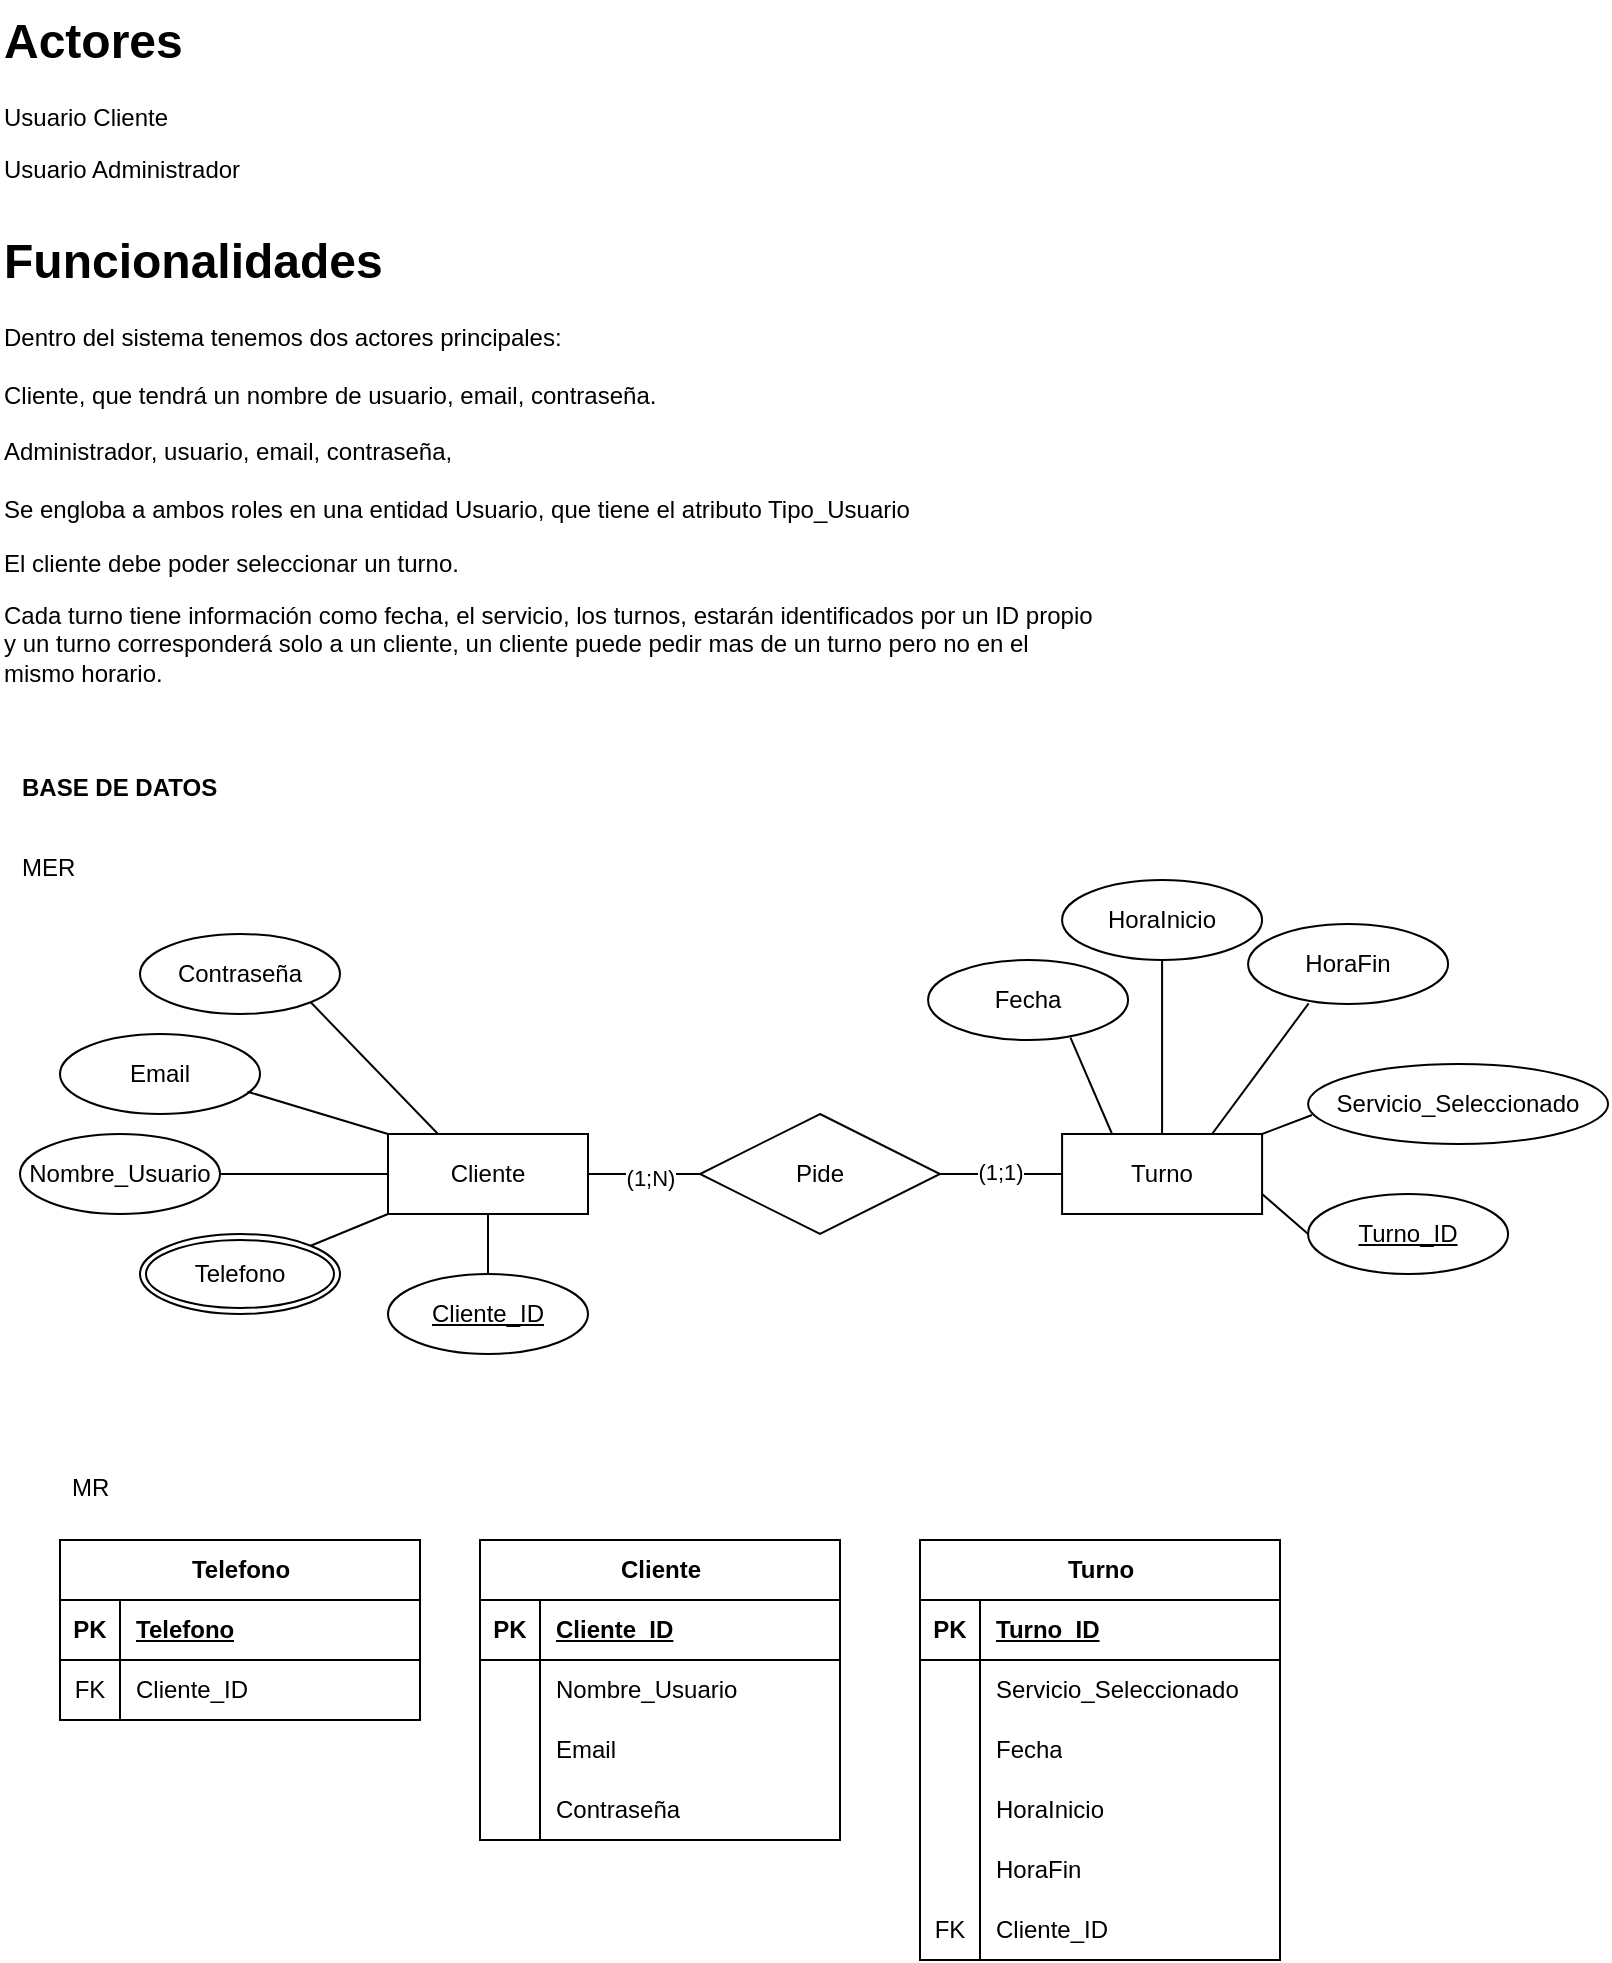 <mxfile version="26.2.6">
  <diagram name="Página-1" id="_i8_kuOUi_fpuJAtbyiE">
    <mxGraphModel dx="1107" dy="635" grid="1" gridSize="10" guides="1" tooltips="1" connect="1" arrows="1" fold="1" page="1" pageScale="1" pageWidth="827" pageHeight="1169" math="0" shadow="0">
      <root>
        <mxCell id="0" />
        <mxCell id="1" parent="0" />
        <mxCell id="gMwwXliwbp9NPooSaeSw-3" value="&lt;h1 style=&quot;margin-top: 0px;&quot;&gt;Actores&lt;/h1&gt;&lt;p&gt;Usuario Cliente&lt;/p&gt;&lt;p&gt;Usuario Administrador&lt;/p&gt;" style="text;html=1;whiteSpace=wrap;overflow=hidden;rounded=0;" vertex="1" parent="1">
          <mxGeometry x="10" y="10" width="380" height="120" as="geometry" />
        </mxCell>
        <mxCell id="gMwwXliwbp9NPooSaeSw-4" value="&lt;h1 style=&quot;margin-top: 0px;&quot;&gt;Funcionalidades&lt;/h1&gt;&lt;div&gt;Dentro del sistema tenemos dos actores principales:&lt;/div&gt;&lt;div&gt;&lt;br&gt;&lt;/div&gt;&lt;div&gt;Cliente, que tendrá un nombre de usuario, email, contraseña.&lt;/div&gt;&lt;div&gt;&lt;br&gt;&lt;/div&gt;&lt;div&gt;Administrador, usuario, email, contraseña,&amp;nbsp;&lt;/div&gt;&lt;div&gt;&lt;br&gt;&lt;/div&gt;&lt;div&gt;Se engloba a ambos roles en una entidad Usuario, que tiene el atributo Tipo_Usuario&lt;/div&gt;&lt;p&gt;El cliente debe poder seleccionar un turno.&lt;/p&gt;&lt;p&gt;Cada turno tiene información como fecha, el servicio, los turnos, estarán identificados por un ID propio y un turno corresponderá solo a un cliente, un cliente puede pedir mas de un turno pero no en el mismo horario.&amp;nbsp;&lt;/p&gt;&lt;div&gt;&lt;br&gt;&lt;/div&gt;" style="text;html=1;whiteSpace=wrap;overflow=hidden;rounded=0;" vertex="1" parent="1">
          <mxGeometry x="10" y="120" width="550" height="230" as="geometry" />
        </mxCell>
        <mxCell id="gMwwXliwbp9NPooSaeSw-9" value="Cliente" style="whiteSpace=wrap;html=1;align=center;" vertex="1" parent="1">
          <mxGeometry x="204" y="577" width="100" height="40" as="geometry" />
        </mxCell>
        <mxCell id="gMwwXliwbp9NPooSaeSw-12" value="Email" style="ellipse;whiteSpace=wrap;html=1;align=center;" vertex="1" parent="1">
          <mxGeometry x="40" y="527" width="100" height="40" as="geometry" />
        </mxCell>
        <mxCell id="gMwwXliwbp9NPooSaeSw-13" value="Nombre_Usuario" style="ellipse;whiteSpace=wrap;html=1;align=center;" vertex="1" parent="1">
          <mxGeometry x="20" y="577" width="100" height="40" as="geometry" />
        </mxCell>
        <mxCell id="gMwwXliwbp9NPooSaeSw-14" value="Contraseña" style="ellipse;whiteSpace=wrap;html=1;align=center;" vertex="1" parent="1">
          <mxGeometry x="80" y="477" width="100" height="40" as="geometry" />
        </mxCell>
        <mxCell id="gMwwXliwbp9NPooSaeSw-16" value="" style="endArrow=none;html=1;rounded=0;exitX=1;exitY=0.5;exitDx=0;exitDy=0;entryX=0;entryY=0.5;entryDx=0;entryDy=0;" edge="1" parent="1" source="gMwwXliwbp9NPooSaeSw-13" target="gMwwXliwbp9NPooSaeSw-9">
          <mxGeometry width="50" height="50" relative="1" as="geometry">
            <mxPoint x="380" y="567" as="sourcePoint" />
            <mxPoint x="430" y="517" as="targetPoint" />
          </mxGeometry>
        </mxCell>
        <mxCell id="gMwwXliwbp9NPooSaeSw-17" value="" style="endArrow=none;html=1;rounded=0;exitX=0.937;exitY=0.721;exitDx=0;exitDy=0;entryX=0;entryY=0;entryDx=0;entryDy=0;exitPerimeter=0;" edge="1" parent="1" source="gMwwXliwbp9NPooSaeSw-12" target="gMwwXliwbp9NPooSaeSw-9">
          <mxGeometry width="50" height="50" relative="1" as="geometry">
            <mxPoint x="130" y="607" as="sourcePoint" />
            <mxPoint x="210" y="607" as="targetPoint" />
          </mxGeometry>
        </mxCell>
        <mxCell id="gMwwXliwbp9NPooSaeSw-18" value="" style="endArrow=none;html=1;rounded=0;exitX=1;exitY=1;exitDx=0;exitDy=0;entryX=0.25;entryY=0;entryDx=0;entryDy=0;" edge="1" parent="1" source="gMwwXliwbp9NPooSaeSw-14" target="gMwwXliwbp9NPooSaeSw-9">
          <mxGeometry width="50" height="50" relative="1" as="geometry">
            <mxPoint x="160" y="557" as="sourcePoint" />
            <mxPoint x="210" y="587" as="targetPoint" />
          </mxGeometry>
        </mxCell>
        <mxCell id="gMwwXliwbp9NPooSaeSw-20" value="Telefono" style="ellipse;shape=doubleEllipse;margin=3;whiteSpace=wrap;html=1;align=center;" vertex="1" parent="1">
          <mxGeometry x="80" y="627" width="100" height="40" as="geometry" />
        </mxCell>
        <mxCell id="gMwwXliwbp9NPooSaeSw-21" value="" style="endArrow=none;html=1;rounded=0;exitX=1;exitY=0;exitDx=0;exitDy=0;entryX=0;entryY=1;entryDx=0;entryDy=0;" edge="1" parent="1" source="gMwwXliwbp9NPooSaeSw-20" target="gMwwXliwbp9NPooSaeSw-9">
          <mxGeometry width="50" height="50" relative="1" as="geometry">
            <mxPoint x="130" y="607" as="sourcePoint" />
            <mxPoint x="210" y="607" as="targetPoint" />
          </mxGeometry>
        </mxCell>
        <mxCell id="gMwwXliwbp9NPooSaeSw-24" value="Turno" style="whiteSpace=wrap;html=1;align=center;" vertex="1" parent="1">
          <mxGeometry x="541.04" y="577" width="100" height="40" as="geometry" />
        </mxCell>
        <mxCell id="gMwwXliwbp9NPooSaeSw-26" value="Pide" style="shape=rhombus;perimeter=rhombusPerimeter;whiteSpace=wrap;html=1;align=center;" vertex="1" parent="1">
          <mxGeometry x="360" y="567" width="120" height="60" as="geometry" />
        </mxCell>
        <mxCell id="gMwwXliwbp9NPooSaeSw-30" value="Servicio_Seleccionado" style="ellipse;whiteSpace=wrap;html=1;align=center;" vertex="1" parent="1">
          <mxGeometry x="664.04" y="542" width="150" height="40" as="geometry" />
        </mxCell>
        <mxCell id="gMwwXliwbp9NPooSaeSw-33" value="Cliente_ID" style="ellipse;whiteSpace=wrap;html=1;align=center;fontStyle=4;" vertex="1" parent="1">
          <mxGeometry x="204" y="647" width="100" height="40" as="geometry" />
        </mxCell>
        <mxCell id="gMwwXliwbp9NPooSaeSw-35" value="" style="endArrow=none;html=1;rounded=0;exitX=1;exitY=0.5;exitDx=0;exitDy=0;entryX=0;entryY=0.5;entryDx=0;entryDy=0;" edge="1" parent="1" source="gMwwXliwbp9NPooSaeSw-9" target="gMwwXliwbp9NPooSaeSw-26">
          <mxGeometry relative="1" as="geometry">
            <mxPoint x="300" y="507" as="sourcePoint" />
            <mxPoint x="460" y="507" as="targetPoint" />
          </mxGeometry>
        </mxCell>
        <mxCell id="gMwwXliwbp9NPooSaeSw-42" value="(1;N)" style="edgeLabel;html=1;align=center;verticalAlign=middle;resizable=0;points=[];" vertex="1" connectable="0" parent="gMwwXliwbp9NPooSaeSw-35">
          <mxGeometry x="0.104" y="-2" relative="1" as="geometry">
            <mxPoint as="offset" />
          </mxGeometry>
        </mxCell>
        <mxCell id="gMwwXliwbp9NPooSaeSw-36" value="" style="endArrow=none;html=1;rounded=0;entryX=0;entryY=0.5;entryDx=0;entryDy=0;exitX=1;exitY=0.5;exitDx=0;exitDy=0;" edge="1" parent="1" source="gMwwXliwbp9NPooSaeSw-26" target="gMwwXliwbp9NPooSaeSw-24">
          <mxGeometry relative="1" as="geometry">
            <mxPoint x="480" y="597" as="sourcePoint" />
            <mxPoint x="370" y="607" as="targetPoint" />
          </mxGeometry>
        </mxCell>
        <mxCell id="gMwwXliwbp9NPooSaeSw-43" value="(1;1)" style="edgeLabel;html=1;align=center;verticalAlign=middle;resizable=0;points=[];" vertex="1" connectable="0" parent="gMwwXliwbp9NPooSaeSw-36">
          <mxGeometry x="-0.031" y="1" relative="1" as="geometry">
            <mxPoint as="offset" />
          </mxGeometry>
        </mxCell>
        <mxCell id="gMwwXliwbp9NPooSaeSw-38" value="Turno_ID" style="ellipse;whiteSpace=wrap;html=1;align=center;fontStyle=4;" vertex="1" parent="1">
          <mxGeometry x="664.04" y="607" width="100" height="40" as="geometry" />
        </mxCell>
        <mxCell id="gMwwXliwbp9NPooSaeSw-40" value="" style="endArrow=none;html=1;rounded=0;exitX=1;exitY=0;exitDx=0;exitDy=0;entryX=0.013;entryY=0.638;entryDx=0;entryDy=0;entryPerimeter=0;" edge="1" parent="1" source="gMwwXliwbp9NPooSaeSw-24" target="gMwwXliwbp9NPooSaeSw-30">
          <mxGeometry relative="1" as="geometry">
            <mxPoint x="601.04" y="582" as="sourcePoint" />
            <mxPoint x="654.04" y="513" as="targetPoint" />
          </mxGeometry>
        </mxCell>
        <mxCell id="gMwwXliwbp9NPooSaeSw-41" value="" style="endArrow=none;html=1;rounded=0;exitX=1;exitY=0.75;exitDx=0;exitDy=0;entryX=0;entryY=0.5;entryDx=0;entryDy=0;" edge="1" parent="1" source="gMwwXliwbp9NPooSaeSw-24" target="gMwwXliwbp9NPooSaeSw-38">
          <mxGeometry relative="1" as="geometry">
            <mxPoint x="651.04" y="582" as="sourcePoint" />
            <mxPoint x="699.04" y="556" as="targetPoint" />
          </mxGeometry>
        </mxCell>
        <mxCell id="gMwwXliwbp9NPooSaeSw-44" value="" style="endArrow=none;html=1;rounded=0;exitX=0.5;exitY=0;exitDx=0;exitDy=0;entryX=0.5;entryY=1;entryDx=0;entryDy=0;" edge="1" parent="1" source="gMwwXliwbp9NPooSaeSw-33" target="gMwwXliwbp9NPooSaeSw-9">
          <mxGeometry width="50" height="50" relative="1" as="geometry">
            <mxPoint x="260" y="517" as="sourcePoint" />
            <mxPoint x="264" y="587" as="targetPoint" />
          </mxGeometry>
        </mxCell>
        <mxCell id="gMwwXliwbp9NPooSaeSw-56" value="" style="endArrow=none;html=1;rounded=0;exitX=0.25;exitY=0;exitDx=0;exitDy=0;entryX=0.712;entryY=0.971;entryDx=0;entryDy=0;entryPerimeter=0;" edge="1" parent="1" source="gMwwXliwbp9NPooSaeSw-24" target="gMwwXliwbp9NPooSaeSw-57">
          <mxGeometry relative="1" as="geometry">
            <mxPoint x="555.685" y="487.858" as="sourcePoint" />
            <mxPoint x="601.04" y="532" as="targetPoint" />
          </mxGeometry>
        </mxCell>
        <mxCell id="gMwwXliwbp9NPooSaeSw-57" value="Fecha" style="ellipse;whiteSpace=wrap;html=1;align=center;" vertex="1" parent="1">
          <mxGeometry x="474.04" y="490" width="100" height="40" as="geometry" />
        </mxCell>
        <mxCell id="gMwwXliwbp9NPooSaeSw-58" value="HoraFin" style="ellipse;whiteSpace=wrap;html=1;align=center;" vertex="1" parent="1">
          <mxGeometry x="634.04" y="472" width="100" height="40" as="geometry" />
        </mxCell>
        <mxCell id="gMwwXliwbp9NPooSaeSw-59" value="" style="endArrow=none;html=1;rounded=0;exitX=0.75;exitY=0;exitDx=0;exitDy=0;entryX=0.303;entryY=0.992;entryDx=0;entryDy=0;entryPerimeter=0;" edge="1" parent="1" source="gMwwXliwbp9NPooSaeSw-24" target="gMwwXliwbp9NPooSaeSw-58">
          <mxGeometry relative="1" as="geometry">
            <mxPoint x="626.395" y="487.858" as="sourcePoint" />
            <mxPoint x="545.04" y="471" as="targetPoint" />
          </mxGeometry>
        </mxCell>
        <mxCell id="gMwwXliwbp9NPooSaeSw-60" value="HoraInicio" style="ellipse;whiteSpace=wrap;html=1;align=center;" vertex="1" parent="1">
          <mxGeometry x="541.04" y="450" width="100" height="40" as="geometry" />
        </mxCell>
        <mxCell id="gMwwXliwbp9NPooSaeSw-61" value="" style="endArrow=none;html=1;rounded=0;exitX=0.5;exitY=0;exitDx=0;exitDy=0;entryX=0.5;entryY=1;entryDx=0;entryDy=0;" edge="1" parent="1" source="gMwwXliwbp9NPooSaeSw-24" target="gMwwXliwbp9NPooSaeSw-60">
          <mxGeometry relative="1" as="geometry">
            <mxPoint x="591.04" y="482" as="sourcePoint" />
            <mxPoint x="535.04" y="471" as="targetPoint" />
          </mxGeometry>
        </mxCell>
        <mxCell id="gMwwXliwbp9NPooSaeSw-82" value="&lt;b&gt;BASE DE DATOS&lt;/b&gt;" style="text;strokeColor=none;fillColor=none;spacingLeft=4;spacingRight=4;overflow=hidden;rotatable=0;points=[[0,0.5],[1,0.5]];portConstraint=eastwest;fontSize=12;whiteSpace=wrap;html=1;" vertex="1" parent="1">
          <mxGeometry x="15" y="390" width="150" height="30" as="geometry" />
        </mxCell>
        <mxCell id="gMwwXliwbp9NPooSaeSw-85" value="Cliente" style="shape=table;startSize=30;container=1;collapsible=1;childLayout=tableLayout;fixedRows=1;rowLines=0;fontStyle=1;align=center;resizeLast=1;html=1;" vertex="1" parent="1">
          <mxGeometry x="250" y="780" width="180" height="150" as="geometry" />
        </mxCell>
        <mxCell id="gMwwXliwbp9NPooSaeSw-86" value="" style="shape=tableRow;horizontal=0;startSize=0;swimlaneHead=0;swimlaneBody=0;fillColor=none;collapsible=0;dropTarget=0;points=[[0,0.5],[1,0.5]];portConstraint=eastwest;top=0;left=0;right=0;bottom=1;" vertex="1" parent="gMwwXliwbp9NPooSaeSw-85">
          <mxGeometry y="30" width="180" height="30" as="geometry" />
        </mxCell>
        <mxCell id="gMwwXliwbp9NPooSaeSw-87" value="PK" style="shape=partialRectangle;connectable=0;fillColor=none;top=0;left=0;bottom=0;right=0;fontStyle=1;overflow=hidden;whiteSpace=wrap;html=1;" vertex="1" parent="gMwwXliwbp9NPooSaeSw-86">
          <mxGeometry width="30" height="30" as="geometry">
            <mxRectangle width="30" height="30" as="alternateBounds" />
          </mxGeometry>
        </mxCell>
        <mxCell id="gMwwXliwbp9NPooSaeSw-88" value="Cliente_ID" style="shape=partialRectangle;connectable=0;fillColor=none;top=0;left=0;bottom=0;right=0;align=left;spacingLeft=6;fontStyle=5;overflow=hidden;whiteSpace=wrap;html=1;" vertex="1" parent="gMwwXliwbp9NPooSaeSw-86">
          <mxGeometry x="30" width="150" height="30" as="geometry">
            <mxRectangle width="150" height="30" as="alternateBounds" />
          </mxGeometry>
        </mxCell>
        <mxCell id="gMwwXliwbp9NPooSaeSw-89" value="" style="shape=tableRow;horizontal=0;startSize=0;swimlaneHead=0;swimlaneBody=0;fillColor=none;collapsible=0;dropTarget=0;points=[[0,0.5],[1,0.5]];portConstraint=eastwest;top=0;left=0;right=0;bottom=0;" vertex="1" parent="gMwwXliwbp9NPooSaeSw-85">
          <mxGeometry y="60" width="180" height="30" as="geometry" />
        </mxCell>
        <mxCell id="gMwwXliwbp9NPooSaeSw-90" value="" style="shape=partialRectangle;connectable=0;fillColor=none;top=0;left=0;bottom=0;right=0;editable=1;overflow=hidden;whiteSpace=wrap;html=1;" vertex="1" parent="gMwwXliwbp9NPooSaeSw-89">
          <mxGeometry width="30" height="30" as="geometry">
            <mxRectangle width="30" height="30" as="alternateBounds" />
          </mxGeometry>
        </mxCell>
        <mxCell id="gMwwXliwbp9NPooSaeSw-91" value="Nombre_Usuario" style="shape=partialRectangle;connectable=0;fillColor=none;top=0;left=0;bottom=0;right=0;align=left;spacingLeft=6;overflow=hidden;whiteSpace=wrap;html=1;" vertex="1" parent="gMwwXliwbp9NPooSaeSw-89">
          <mxGeometry x="30" width="150" height="30" as="geometry">
            <mxRectangle width="150" height="30" as="alternateBounds" />
          </mxGeometry>
        </mxCell>
        <mxCell id="gMwwXliwbp9NPooSaeSw-92" value="" style="shape=tableRow;horizontal=0;startSize=0;swimlaneHead=0;swimlaneBody=0;fillColor=none;collapsible=0;dropTarget=0;points=[[0,0.5],[1,0.5]];portConstraint=eastwest;top=0;left=0;right=0;bottom=0;" vertex="1" parent="gMwwXliwbp9NPooSaeSw-85">
          <mxGeometry y="90" width="180" height="30" as="geometry" />
        </mxCell>
        <mxCell id="gMwwXliwbp9NPooSaeSw-93" value="" style="shape=partialRectangle;connectable=0;fillColor=none;top=0;left=0;bottom=0;right=0;editable=1;overflow=hidden;whiteSpace=wrap;html=1;" vertex="1" parent="gMwwXliwbp9NPooSaeSw-92">
          <mxGeometry width="30" height="30" as="geometry">
            <mxRectangle width="30" height="30" as="alternateBounds" />
          </mxGeometry>
        </mxCell>
        <mxCell id="gMwwXliwbp9NPooSaeSw-94" value="Email" style="shape=partialRectangle;connectable=0;fillColor=none;top=0;left=0;bottom=0;right=0;align=left;spacingLeft=6;overflow=hidden;whiteSpace=wrap;html=1;" vertex="1" parent="gMwwXliwbp9NPooSaeSw-92">
          <mxGeometry x="30" width="150" height="30" as="geometry">
            <mxRectangle width="150" height="30" as="alternateBounds" />
          </mxGeometry>
        </mxCell>
        <mxCell id="gMwwXliwbp9NPooSaeSw-95" value="" style="shape=tableRow;horizontal=0;startSize=0;swimlaneHead=0;swimlaneBody=0;fillColor=none;collapsible=0;dropTarget=0;points=[[0,0.5],[1,0.5]];portConstraint=eastwest;top=0;left=0;right=0;bottom=0;" vertex="1" parent="gMwwXliwbp9NPooSaeSw-85">
          <mxGeometry y="120" width="180" height="30" as="geometry" />
        </mxCell>
        <mxCell id="gMwwXliwbp9NPooSaeSw-96" value="" style="shape=partialRectangle;connectable=0;fillColor=none;top=0;left=0;bottom=0;right=0;editable=1;overflow=hidden;whiteSpace=wrap;html=1;" vertex="1" parent="gMwwXliwbp9NPooSaeSw-95">
          <mxGeometry width="30" height="30" as="geometry">
            <mxRectangle width="30" height="30" as="alternateBounds" />
          </mxGeometry>
        </mxCell>
        <mxCell id="gMwwXliwbp9NPooSaeSw-97" value="Contraseña" style="shape=partialRectangle;connectable=0;fillColor=none;top=0;left=0;bottom=0;right=0;align=left;spacingLeft=6;overflow=hidden;whiteSpace=wrap;html=1;" vertex="1" parent="gMwwXliwbp9NPooSaeSw-95">
          <mxGeometry x="30" width="150" height="30" as="geometry">
            <mxRectangle width="150" height="30" as="alternateBounds" />
          </mxGeometry>
        </mxCell>
        <mxCell id="gMwwXliwbp9NPooSaeSw-98" value="Turno" style="shape=table;startSize=30;container=1;collapsible=1;childLayout=tableLayout;fixedRows=1;rowLines=0;fontStyle=1;align=center;resizeLast=1;html=1;" vertex="1" parent="1">
          <mxGeometry x="470" y="780" width="180" height="210" as="geometry" />
        </mxCell>
        <mxCell id="gMwwXliwbp9NPooSaeSw-99" value="" style="shape=tableRow;horizontal=0;startSize=0;swimlaneHead=0;swimlaneBody=0;fillColor=none;collapsible=0;dropTarget=0;points=[[0,0.5],[1,0.5]];portConstraint=eastwest;top=0;left=0;right=0;bottom=1;" vertex="1" parent="gMwwXliwbp9NPooSaeSw-98">
          <mxGeometry y="30" width="180" height="30" as="geometry" />
        </mxCell>
        <mxCell id="gMwwXliwbp9NPooSaeSw-100" value="PK" style="shape=partialRectangle;connectable=0;fillColor=none;top=0;left=0;bottom=0;right=0;fontStyle=1;overflow=hidden;whiteSpace=wrap;html=1;" vertex="1" parent="gMwwXliwbp9NPooSaeSw-99">
          <mxGeometry width="30" height="30" as="geometry">
            <mxRectangle width="30" height="30" as="alternateBounds" />
          </mxGeometry>
        </mxCell>
        <mxCell id="gMwwXliwbp9NPooSaeSw-101" value="Turno_ID" style="shape=partialRectangle;connectable=0;fillColor=none;top=0;left=0;bottom=0;right=0;align=left;spacingLeft=6;fontStyle=5;overflow=hidden;whiteSpace=wrap;html=1;" vertex="1" parent="gMwwXliwbp9NPooSaeSw-99">
          <mxGeometry x="30" width="150" height="30" as="geometry">
            <mxRectangle width="150" height="30" as="alternateBounds" />
          </mxGeometry>
        </mxCell>
        <mxCell id="gMwwXliwbp9NPooSaeSw-102" value="" style="shape=tableRow;horizontal=0;startSize=0;swimlaneHead=0;swimlaneBody=0;fillColor=none;collapsible=0;dropTarget=0;points=[[0,0.5],[1,0.5]];portConstraint=eastwest;top=0;left=0;right=0;bottom=0;" vertex="1" parent="gMwwXliwbp9NPooSaeSw-98">
          <mxGeometry y="60" width="180" height="30" as="geometry" />
        </mxCell>
        <mxCell id="gMwwXliwbp9NPooSaeSw-103" value="" style="shape=partialRectangle;connectable=0;fillColor=none;top=0;left=0;bottom=0;right=0;editable=1;overflow=hidden;whiteSpace=wrap;html=1;" vertex="1" parent="gMwwXliwbp9NPooSaeSw-102">
          <mxGeometry width="30" height="30" as="geometry">
            <mxRectangle width="30" height="30" as="alternateBounds" />
          </mxGeometry>
        </mxCell>
        <mxCell id="gMwwXliwbp9NPooSaeSw-104" value="Servicio_Seleccionado" style="shape=partialRectangle;connectable=0;fillColor=none;top=0;left=0;bottom=0;right=0;align=left;spacingLeft=6;overflow=hidden;whiteSpace=wrap;html=1;" vertex="1" parent="gMwwXliwbp9NPooSaeSw-102">
          <mxGeometry x="30" width="150" height="30" as="geometry">
            <mxRectangle width="150" height="30" as="alternateBounds" />
          </mxGeometry>
        </mxCell>
        <mxCell id="gMwwXliwbp9NPooSaeSw-105" value="" style="shape=tableRow;horizontal=0;startSize=0;swimlaneHead=0;swimlaneBody=0;fillColor=none;collapsible=0;dropTarget=0;points=[[0,0.5],[1,0.5]];portConstraint=eastwest;top=0;left=0;right=0;bottom=0;" vertex="1" parent="gMwwXliwbp9NPooSaeSw-98">
          <mxGeometry y="90" width="180" height="30" as="geometry" />
        </mxCell>
        <mxCell id="gMwwXliwbp9NPooSaeSw-106" value="" style="shape=partialRectangle;connectable=0;fillColor=none;top=0;left=0;bottom=0;right=0;editable=1;overflow=hidden;whiteSpace=wrap;html=1;" vertex="1" parent="gMwwXliwbp9NPooSaeSw-105">
          <mxGeometry width="30" height="30" as="geometry">
            <mxRectangle width="30" height="30" as="alternateBounds" />
          </mxGeometry>
        </mxCell>
        <mxCell id="gMwwXliwbp9NPooSaeSw-107" value="Fecha" style="shape=partialRectangle;connectable=0;fillColor=none;top=0;left=0;bottom=0;right=0;align=left;spacingLeft=6;overflow=hidden;whiteSpace=wrap;html=1;" vertex="1" parent="gMwwXliwbp9NPooSaeSw-105">
          <mxGeometry x="30" width="150" height="30" as="geometry">
            <mxRectangle width="150" height="30" as="alternateBounds" />
          </mxGeometry>
        </mxCell>
        <mxCell id="gMwwXliwbp9NPooSaeSw-108" value="" style="shape=tableRow;horizontal=0;startSize=0;swimlaneHead=0;swimlaneBody=0;fillColor=none;collapsible=0;dropTarget=0;points=[[0,0.5],[1,0.5]];portConstraint=eastwest;top=0;left=0;right=0;bottom=0;" vertex="1" parent="gMwwXliwbp9NPooSaeSw-98">
          <mxGeometry y="120" width="180" height="30" as="geometry" />
        </mxCell>
        <mxCell id="gMwwXliwbp9NPooSaeSw-109" value="" style="shape=partialRectangle;connectable=0;fillColor=none;top=0;left=0;bottom=0;right=0;editable=1;overflow=hidden;whiteSpace=wrap;html=1;" vertex="1" parent="gMwwXliwbp9NPooSaeSw-108">
          <mxGeometry width="30" height="30" as="geometry">
            <mxRectangle width="30" height="30" as="alternateBounds" />
          </mxGeometry>
        </mxCell>
        <mxCell id="gMwwXliwbp9NPooSaeSw-110" value="HoraInicio" style="shape=partialRectangle;connectable=0;fillColor=none;top=0;left=0;bottom=0;right=0;align=left;spacingLeft=6;overflow=hidden;whiteSpace=wrap;html=1;" vertex="1" parent="gMwwXliwbp9NPooSaeSw-108">
          <mxGeometry x="30" width="150" height="30" as="geometry">
            <mxRectangle width="150" height="30" as="alternateBounds" />
          </mxGeometry>
        </mxCell>
        <mxCell id="gMwwXliwbp9NPooSaeSw-127" style="shape=tableRow;horizontal=0;startSize=0;swimlaneHead=0;swimlaneBody=0;fillColor=none;collapsible=0;dropTarget=0;points=[[0,0.5],[1,0.5]];portConstraint=eastwest;top=0;left=0;right=0;bottom=0;" vertex="1" parent="gMwwXliwbp9NPooSaeSw-98">
          <mxGeometry y="150" width="180" height="30" as="geometry" />
        </mxCell>
        <mxCell id="gMwwXliwbp9NPooSaeSw-128" style="shape=partialRectangle;connectable=0;fillColor=none;top=0;left=0;bottom=0;right=0;editable=1;overflow=hidden;whiteSpace=wrap;html=1;" vertex="1" parent="gMwwXliwbp9NPooSaeSw-127">
          <mxGeometry width="30" height="30" as="geometry">
            <mxRectangle width="30" height="30" as="alternateBounds" />
          </mxGeometry>
        </mxCell>
        <mxCell id="gMwwXliwbp9NPooSaeSw-129" value="HoraFin" style="shape=partialRectangle;connectable=0;fillColor=none;top=0;left=0;bottom=0;right=0;align=left;spacingLeft=6;overflow=hidden;whiteSpace=wrap;html=1;" vertex="1" parent="gMwwXliwbp9NPooSaeSw-127">
          <mxGeometry x="30" width="150" height="30" as="geometry">
            <mxRectangle width="150" height="30" as="alternateBounds" />
          </mxGeometry>
        </mxCell>
        <mxCell id="gMwwXliwbp9NPooSaeSw-124" style="shape=tableRow;horizontal=0;startSize=0;swimlaneHead=0;swimlaneBody=0;fillColor=none;collapsible=0;dropTarget=0;points=[[0,0.5],[1,0.5]];portConstraint=eastwest;top=0;left=0;right=0;bottom=0;" vertex="1" parent="gMwwXliwbp9NPooSaeSw-98">
          <mxGeometry y="180" width="180" height="30" as="geometry" />
        </mxCell>
        <mxCell id="gMwwXliwbp9NPooSaeSw-125" value="FK" style="shape=partialRectangle;connectable=0;fillColor=none;top=0;left=0;bottom=0;right=0;editable=1;overflow=hidden;whiteSpace=wrap;html=1;" vertex="1" parent="gMwwXliwbp9NPooSaeSw-124">
          <mxGeometry width="30" height="30" as="geometry">
            <mxRectangle width="30" height="30" as="alternateBounds" />
          </mxGeometry>
        </mxCell>
        <mxCell id="gMwwXliwbp9NPooSaeSw-126" value="Cliente_ID" style="shape=partialRectangle;connectable=0;fillColor=none;top=0;left=0;bottom=0;right=0;align=left;spacingLeft=6;overflow=hidden;whiteSpace=wrap;html=1;" vertex="1" parent="gMwwXliwbp9NPooSaeSw-124">
          <mxGeometry x="30" width="150" height="30" as="geometry">
            <mxRectangle width="150" height="30" as="alternateBounds" />
          </mxGeometry>
        </mxCell>
        <mxCell id="gMwwXliwbp9NPooSaeSw-111" value="Telefono" style="shape=table;startSize=30;container=1;collapsible=1;childLayout=tableLayout;fixedRows=1;rowLines=0;fontStyle=1;align=center;resizeLast=1;html=1;" vertex="1" parent="1">
          <mxGeometry x="40" y="780" width="180" height="90" as="geometry" />
        </mxCell>
        <mxCell id="gMwwXliwbp9NPooSaeSw-112" value="" style="shape=tableRow;horizontal=0;startSize=0;swimlaneHead=0;swimlaneBody=0;fillColor=none;collapsible=0;dropTarget=0;points=[[0,0.5],[1,0.5]];portConstraint=eastwest;top=0;left=0;right=0;bottom=1;" vertex="1" parent="gMwwXliwbp9NPooSaeSw-111">
          <mxGeometry y="30" width="180" height="30" as="geometry" />
        </mxCell>
        <mxCell id="gMwwXliwbp9NPooSaeSw-113" value="PK" style="shape=partialRectangle;connectable=0;fillColor=none;top=0;left=0;bottom=0;right=0;fontStyle=1;overflow=hidden;whiteSpace=wrap;html=1;" vertex="1" parent="gMwwXliwbp9NPooSaeSw-112">
          <mxGeometry width="30" height="30" as="geometry">
            <mxRectangle width="30" height="30" as="alternateBounds" />
          </mxGeometry>
        </mxCell>
        <mxCell id="gMwwXliwbp9NPooSaeSw-114" value="Telefono" style="shape=partialRectangle;connectable=0;fillColor=none;top=0;left=0;bottom=0;right=0;align=left;spacingLeft=6;fontStyle=5;overflow=hidden;whiteSpace=wrap;html=1;" vertex="1" parent="gMwwXliwbp9NPooSaeSw-112">
          <mxGeometry x="30" width="150" height="30" as="geometry">
            <mxRectangle width="150" height="30" as="alternateBounds" />
          </mxGeometry>
        </mxCell>
        <mxCell id="gMwwXliwbp9NPooSaeSw-115" value="" style="shape=tableRow;horizontal=0;startSize=0;swimlaneHead=0;swimlaneBody=0;fillColor=none;collapsible=0;dropTarget=0;points=[[0,0.5],[1,0.5]];portConstraint=eastwest;top=0;left=0;right=0;bottom=0;" vertex="1" parent="gMwwXliwbp9NPooSaeSw-111">
          <mxGeometry y="60" width="180" height="30" as="geometry" />
        </mxCell>
        <mxCell id="gMwwXliwbp9NPooSaeSw-116" value="FK" style="shape=partialRectangle;connectable=0;fillColor=none;top=0;left=0;bottom=0;right=0;editable=1;overflow=hidden;whiteSpace=wrap;html=1;" vertex="1" parent="gMwwXliwbp9NPooSaeSw-115">
          <mxGeometry width="30" height="30" as="geometry">
            <mxRectangle width="30" height="30" as="alternateBounds" />
          </mxGeometry>
        </mxCell>
        <mxCell id="gMwwXliwbp9NPooSaeSw-117" value="Cliente_ID" style="shape=partialRectangle;connectable=0;fillColor=none;top=0;left=0;bottom=0;right=0;align=left;spacingLeft=6;overflow=hidden;whiteSpace=wrap;html=1;" vertex="1" parent="gMwwXliwbp9NPooSaeSw-115">
          <mxGeometry x="30" width="150" height="30" as="geometry">
            <mxRectangle width="150" height="30" as="alternateBounds" />
          </mxGeometry>
        </mxCell>
        <mxCell id="gMwwXliwbp9NPooSaeSw-130" value="MER" style="text;strokeColor=none;fillColor=none;spacingLeft=4;spacingRight=4;overflow=hidden;rotatable=0;points=[[0,0.5],[1,0.5]];portConstraint=eastwest;fontSize=12;whiteSpace=wrap;html=1;" vertex="1" parent="1">
          <mxGeometry x="15" y="430" width="150" height="30" as="geometry" />
        </mxCell>
        <mxCell id="gMwwXliwbp9NPooSaeSw-131" value="MR" style="text;strokeColor=none;fillColor=none;spacingLeft=4;spacingRight=4;overflow=hidden;rotatable=0;points=[[0,0.5],[1,0.5]];portConstraint=eastwest;fontSize=12;whiteSpace=wrap;html=1;" vertex="1" parent="1">
          <mxGeometry x="40" y="740" width="150" height="30" as="geometry" />
        </mxCell>
      </root>
    </mxGraphModel>
  </diagram>
</mxfile>
